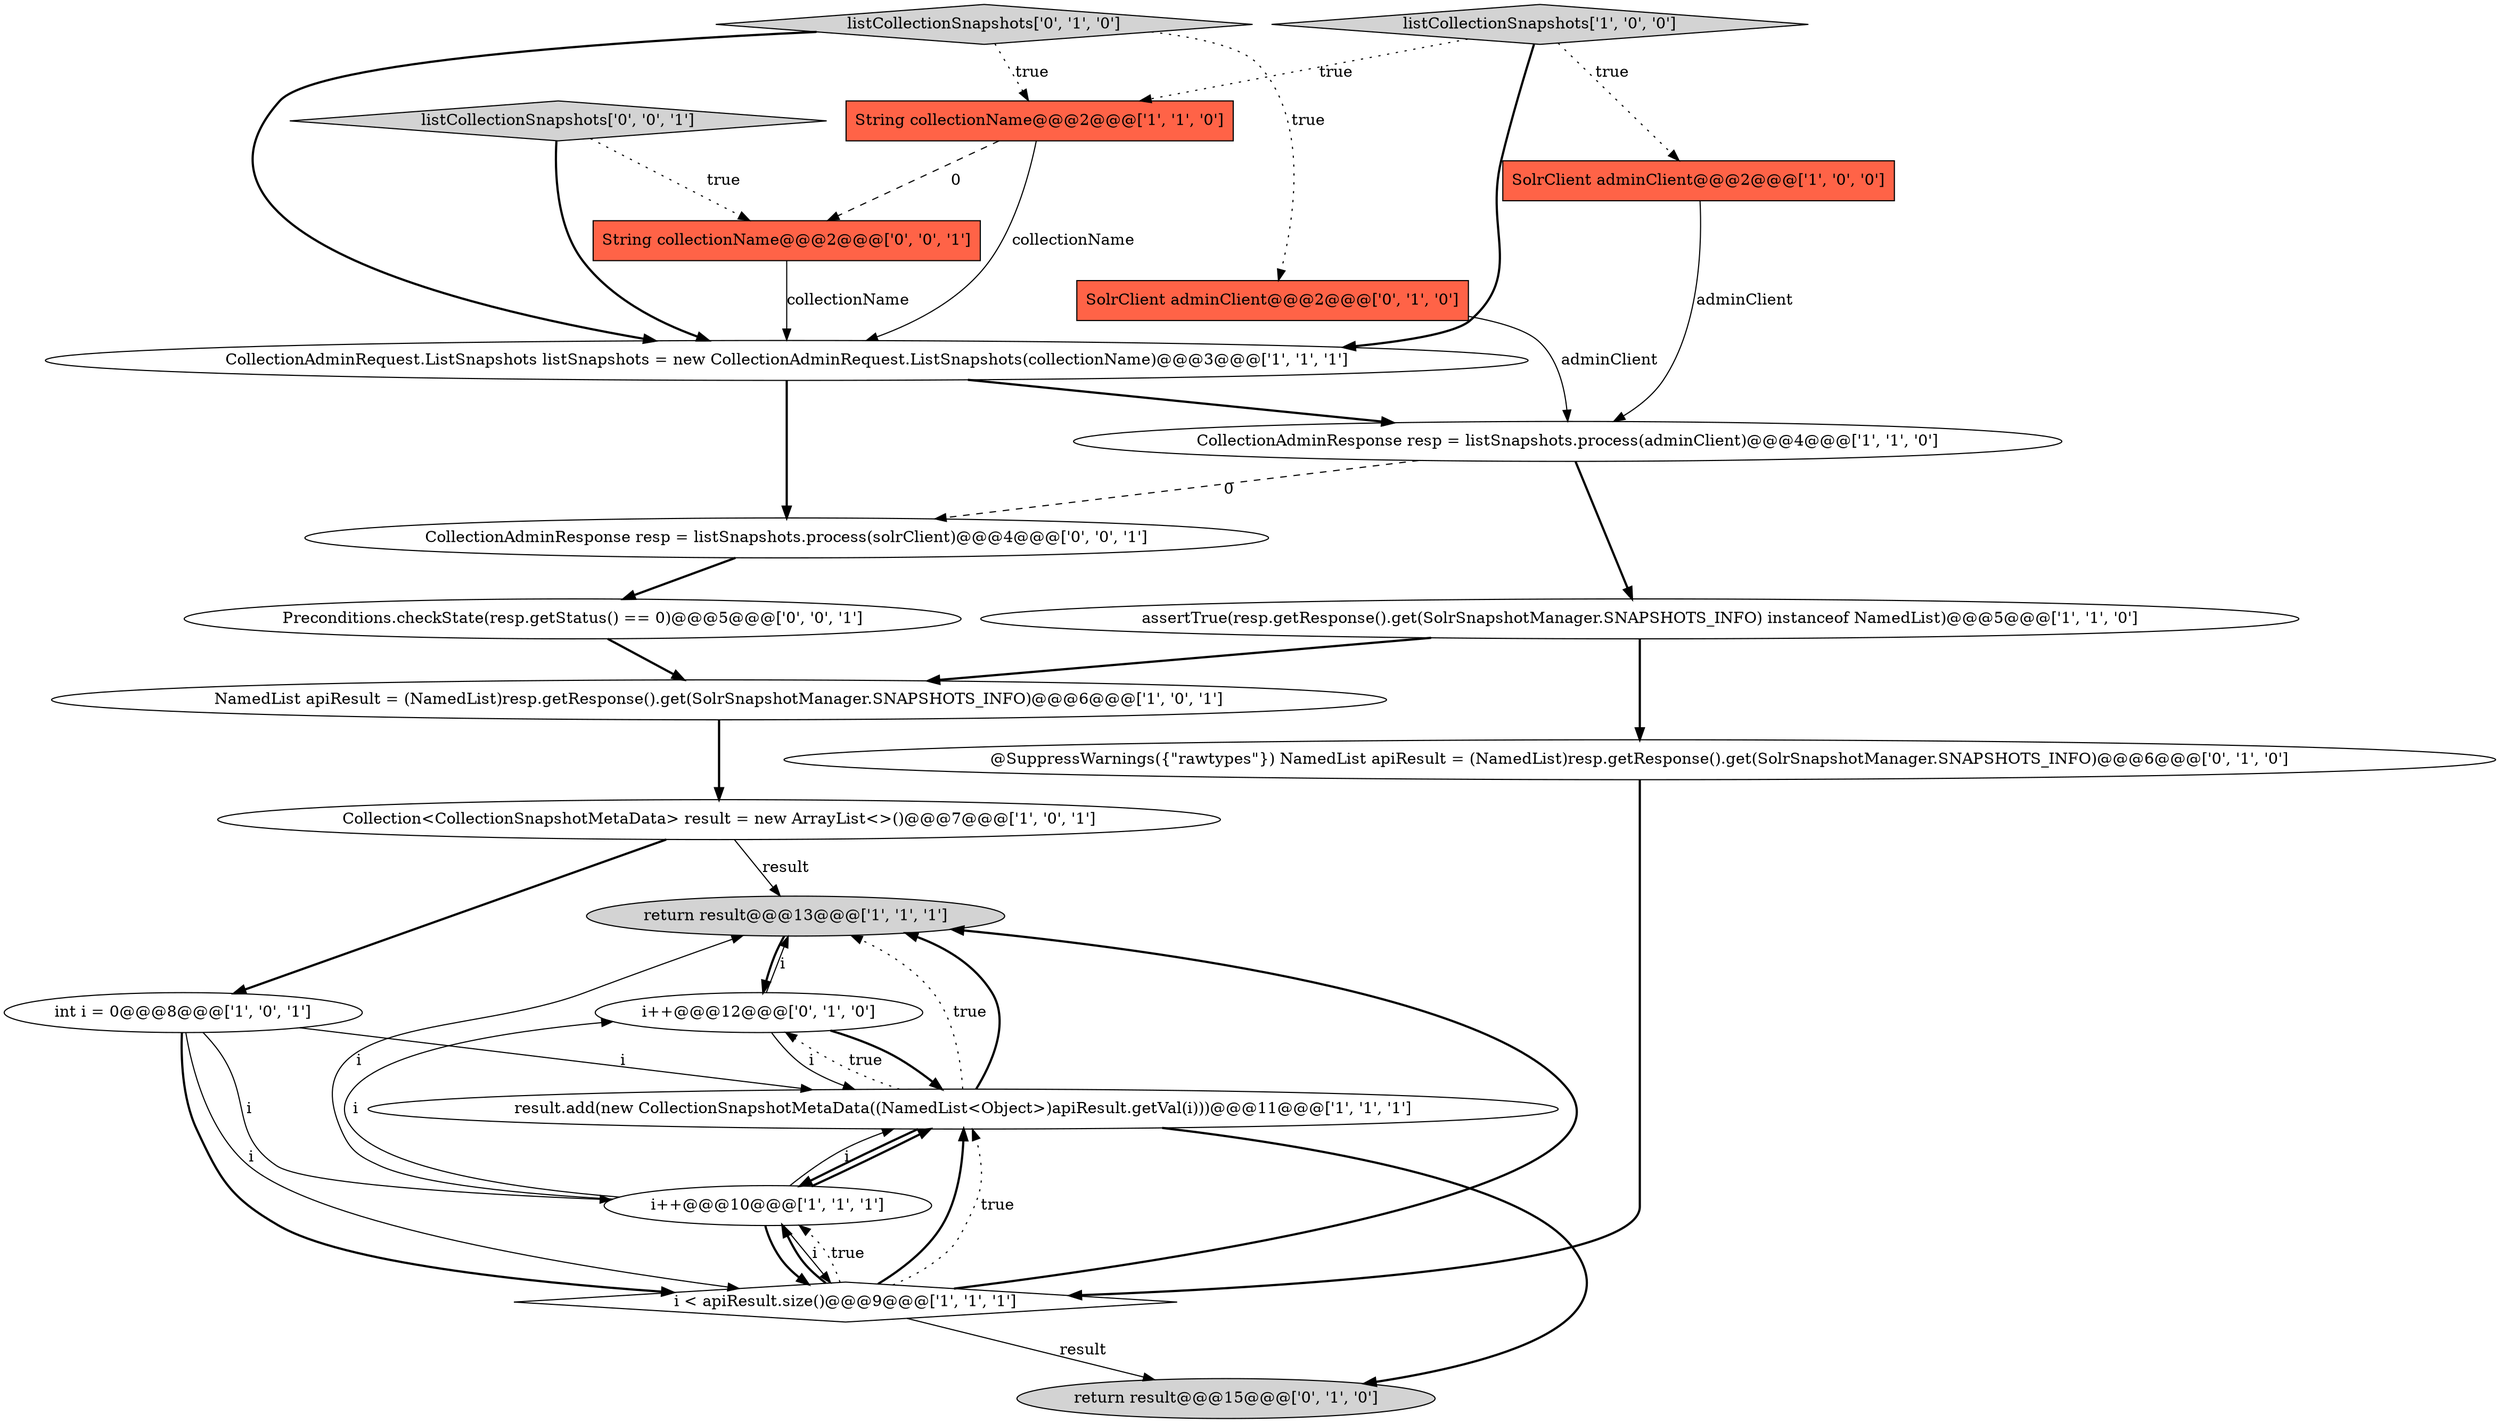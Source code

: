 digraph {
10 [style = filled, label = "Collection<CollectionSnapshotMetaData> result = new ArrayList<>()@@@7@@@['1', '0', '1']", fillcolor = white, shape = ellipse image = "AAA0AAABBB1BBB"];
9 [style = filled, label = "NamedList apiResult = (NamedList)resp.getResponse().get(SolrSnapshotManager.SNAPSHOTS_INFO)@@@6@@@['1', '0', '1']", fillcolor = white, shape = ellipse image = "AAA0AAABBB1BBB"];
7 [style = filled, label = "listCollectionSnapshots['1', '0', '0']", fillcolor = lightgray, shape = diamond image = "AAA0AAABBB1BBB"];
16 [style = filled, label = "return result@@@15@@@['0', '1', '0']", fillcolor = lightgray, shape = ellipse image = "AAA0AAABBB2BBB"];
6 [style = filled, label = "result.add(new CollectionSnapshotMetaData((NamedList<Object>)apiResult.getVal(i)))@@@11@@@['1', '1', '1']", fillcolor = white, shape = ellipse image = "AAA0AAABBB1BBB"];
2 [style = filled, label = "SolrClient adminClient@@@2@@@['1', '0', '0']", fillcolor = tomato, shape = box image = "AAA0AAABBB1BBB"];
4 [style = filled, label = "i++@@@10@@@['1', '1', '1']", fillcolor = white, shape = ellipse image = "AAA0AAABBB1BBB"];
8 [style = filled, label = "CollectionAdminRequest.ListSnapshots listSnapshots = new CollectionAdminRequest.ListSnapshots(collectionName)@@@3@@@['1', '1', '1']", fillcolor = white, shape = ellipse image = "AAA0AAABBB1BBB"];
0 [style = filled, label = "CollectionAdminResponse resp = listSnapshots.process(adminClient)@@@4@@@['1', '1', '0']", fillcolor = white, shape = ellipse image = "AAA0AAABBB1BBB"];
14 [style = filled, label = "listCollectionSnapshots['0', '1', '0']", fillcolor = lightgray, shape = diamond image = "AAA0AAABBB2BBB"];
15 [style = filled, label = "SolrClient adminClient@@@2@@@['0', '1', '0']", fillcolor = tomato, shape = box image = "AAA0AAABBB2BBB"];
12 [style = filled, label = "assertTrue(resp.getResponse().get(SolrSnapshotManager.SNAPSHOTS_INFO) instanceof NamedList)@@@5@@@['1', '1', '0']", fillcolor = white, shape = ellipse image = "AAA0AAABBB1BBB"];
18 [style = filled, label = "CollectionAdminResponse resp = listSnapshots.process(solrClient)@@@4@@@['0', '0', '1']", fillcolor = white, shape = ellipse image = "AAA0AAABBB3BBB"];
20 [style = filled, label = "String collectionName@@@2@@@['0', '0', '1']", fillcolor = tomato, shape = box image = "AAA0AAABBB3BBB"];
21 [style = filled, label = "Preconditions.checkState(resp.getStatus() == 0)@@@5@@@['0', '0', '1']", fillcolor = white, shape = ellipse image = "AAA0AAABBB3BBB"];
3 [style = filled, label = "String collectionName@@@2@@@['1', '1', '0']", fillcolor = tomato, shape = box image = "AAA0AAABBB1BBB"];
17 [style = filled, label = "@SuppressWarnings({\"rawtypes\"}) NamedList apiResult = (NamedList)resp.getResponse().get(SolrSnapshotManager.SNAPSHOTS_INFO)@@@6@@@['0', '1', '0']", fillcolor = white, shape = ellipse image = "AAA0AAABBB2BBB"];
5 [style = filled, label = "return result@@@13@@@['1', '1', '1']", fillcolor = lightgray, shape = ellipse image = "AAA0AAABBB1BBB"];
19 [style = filled, label = "listCollectionSnapshots['0', '0', '1']", fillcolor = lightgray, shape = diamond image = "AAA0AAABBB3BBB"];
11 [style = filled, label = "i < apiResult.size()@@@9@@@['1', '1', '1']", fillcolor = white, shape = diamond image = "AAA0AAABBB1BBB"];
13 [style = filled, label = "i++@@@12@@@['0', '1', '0']", fillcolor = white, shape = ellipse image = "AAA0AAABBB2BBB"];
1 [style = filled, label = "int i = 0@@@8@@@['1', '0', '1']", fillcolor = white, shape = ellipse image = "AAA0AAABBB1BBB"];
7->2 [style = dotted, label="true"];
1->11 [style = solid, label="i"];
4->13 [style = solid, label="i"];
4->6 [style = bold, label=""];
3->20 [style = dashed, label="0"];
11->4 [style = bold, label=""];
7->8 [style = bold, label=""];
6->4 [style = bold, label=""];
8->0 [style = bold, label=""];
14->3 [style = dotted, label="true"];
20->8 [style = solid, label="collectionName"];
4->6 [style = solid, label="i"];
4->11 [style = bold, label=""];
19->8 [style = bold, label=""];
13->6 [style = bold, label=""];
13->5 [style = solid, label="i"];
11->6 [style = bold, label=""];
15->0 [style = solid, label="adminClient"];
4->11 [style = solid, label="i"];
5->13 [style = bold, label=""];
19->20 [style = dotted, label="true"];
1->11 [style = bold, label=""];
4->5 [style = solid, label="i"];
12->9 [style = bold, label=""];
6->16 [style = bold, label=""];
10->1 [style = bold, label=""];
8->18 [style = bold, label=""];
6->13 [style = dotted, label="true"];
6->5 [style = dotted, label="true"];
12->17 [style = bold, label=""];
14->15 [style = dotted, label="true"];
13->6 [style = solid, label="i"];
0->12 [style = bold, label=""];
2->0 [style = solid, label="adminClient"];
11->6 [style = dotted, label="true"];
14->8 [style = bold, label=""];
6->5 [style = bold, label=""];
17->11 [style = bold, label=""];
18->21 [style = bold, label=""];
11->4 [style = dotted, label="true"];
21->9 [style = bold, label=""];
10->5 [style = solid, label="result"];
11->16 [style = solid, label="result"];
7->3 [style = dotted, label="true"];
1->6 [style = solid, label="i"];
0->18 [style = dashed, label="0"];
1->4 [style = solid, label="i"];
11->5 [style = bold, label=""];
9->10 [style = bold, label=""];
3->8 [style = solid, label="collectionName"];
}
